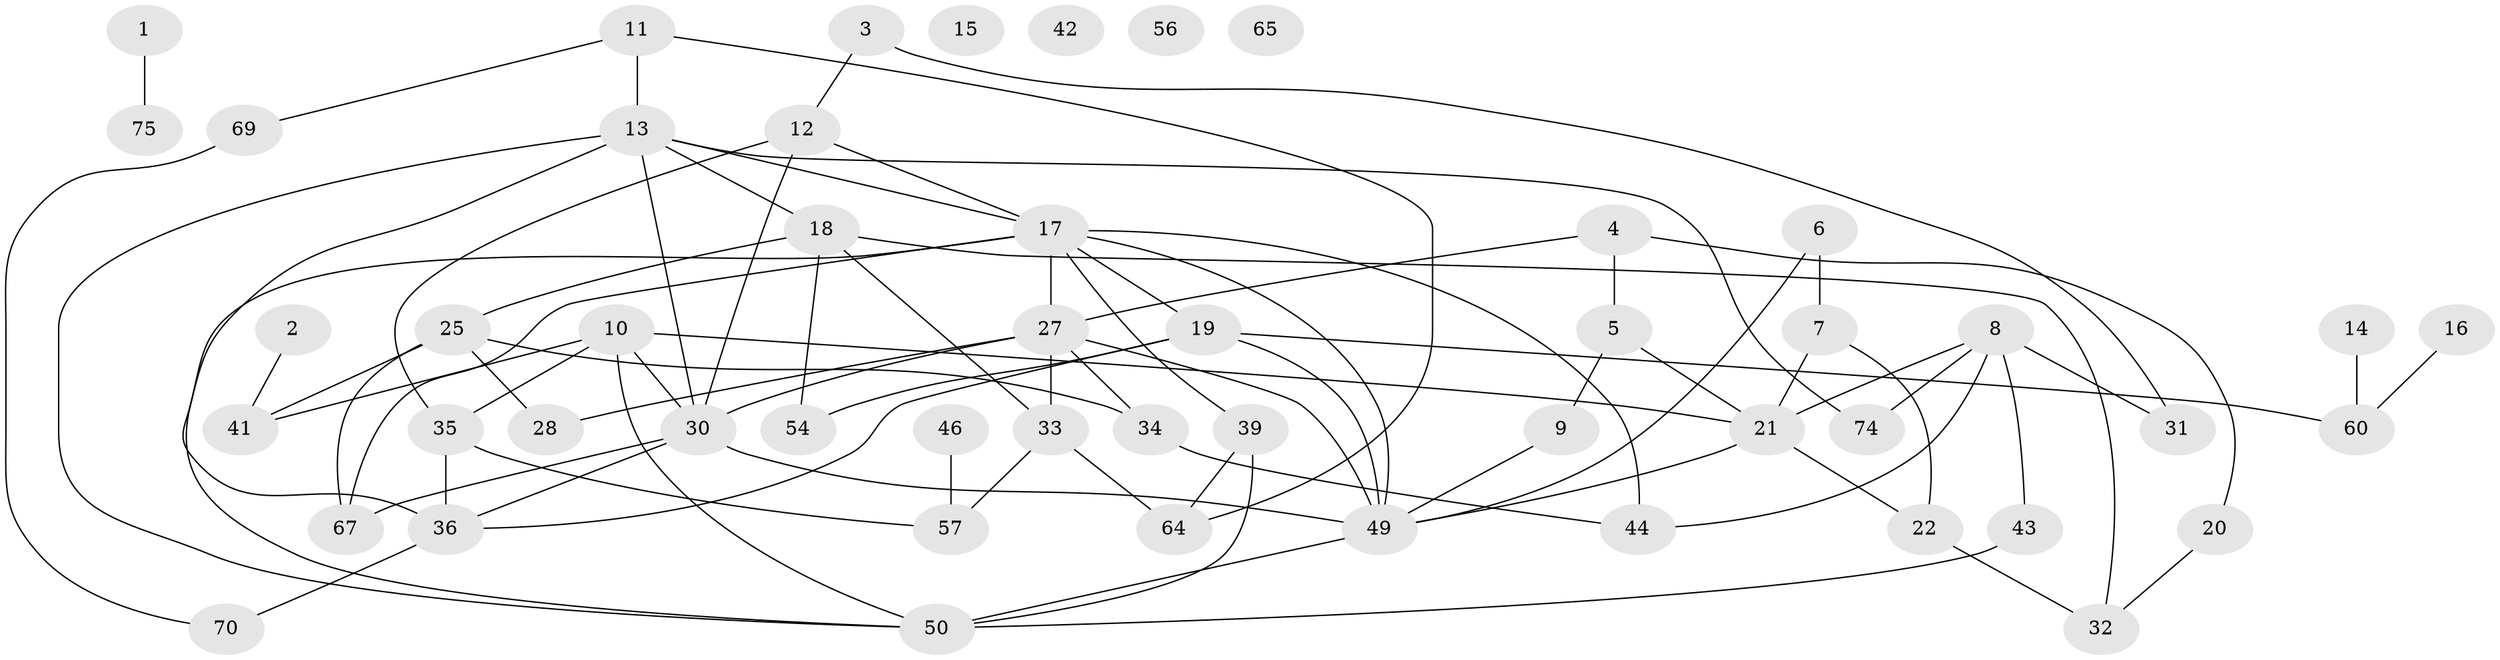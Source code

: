 // original degree distribution, {2: 0.22077922077922077, 1: 0.16883116883116883, 3: 0.2727272727272727, 6: 0.06493506493506493, 4: 0.12987012987012986, 0: 0.05194805194805195, 5: 0.05194805194805195, 7: 0.025974025974025976, 8: 0.012987012987012988}
// Generated by graph-tools (version 1.1) at 2025/41/03/06/25 10:41:19]
// undirected, 51 vertices, 81 edges
graph export_dot {
graph [start="1"]
  node [color=gray90,style=filled];
  1 [super="+73"];
  2;
  3;
  4 [super="+51"];
  5 [super="+26"];
  6;
  7 [super="+66"];
  8 [super="+23"];
  9;
  10 [super="+47"];
  11;
  12 [super="+59"];
  13 [super="+63"];
  14;
  15;
  16;
  17 [super="+38"];
  18 [super="+53"];
  19 [super="+61"];
  20;
  21 [super="+40"];
  22 [super="+24"];
  25 [super="+72"];
  27 [super="+58"];
  28 [super="+29"];
  30 [super="+52"];
  31;
  32;
  33 [super="+55"];
  34;
  35 [super="+37"];
  36 [super="+48"];
  39 [super="+45"];
  41;
  42;
  43;
  44 [super="+68"];
  46;
  49 [super="+62"];
  50 [super="+77"];
  54;
  56;
  57 [super="+71"];
  60;
  64 [super="+76"];
  65;
  67;
  69;
  70;
  74;
  75;
  1 -- 75;
  2 -- 41;
  3 -- 31;
  3 -- 12;
  4 -- 27;
  4 -- 5;
  4 -- 20;
  5 -- 9;
  5 -- 21;
  6 -- 49;
  6 -- 7;
  7 -- 22;
  7 -- 21;
  8 -- 31;
  8 -- 43;
  8 -- 44;
  8 -- 74;
  8 -- 21;
  9 -- 49;
  10 -- 35;
  10 -- 30;
  10 -- 21;
  10 -- 41;
  10 -- 50;
  11 -- 64;
  11 -- 69;
  11 -- 13;
  12 -- 30;
  12 -- 35;
  12 -- 17;
  13 -- 50 [weight=2];
  13 -- 30;
  13 -- 17;
  13 -- 18;
  13 -- 36 [weight=2];
  13 -- 74;
  14 -- 60;
  16 -- 60;
  17 -- 19;
  17 -- 49;
  17 -- 67;
  17 -- 27 [weight=2];
  17 -- 44;
  17 -- 50;
  17 -- 39;
  18 -- 25;
  18 -- 32;
  18 -- 33;
  18 -- 54;
  19 -- 49;
  19 -- 60;
  19 -- 54;
  19 -- 36;
  20 -- 32;
  21 -- 22;
  21 -- 49;
  22 -- 32;
  25 -- 34;
  25 -- 67;
  25 -- 28;
  25 -- 41;
  27 -- 28;
  27 -- 33;
  27 -- 49;
  27 -- 34;
  27 -- 30;
  30 -- 36;
  30 -- 49;
  30 -- 67;
  33 -- 57;
  33 -- 64;
  34 -- 44;
  35 -- 36;
  35 -- 57;
  36 -- 70;
  39 -- 50;
  39 -- 64;
  43 -- 50;
  46 -- 57;
  49 -- 50 [weight=2];
  69 -- 70;
}

